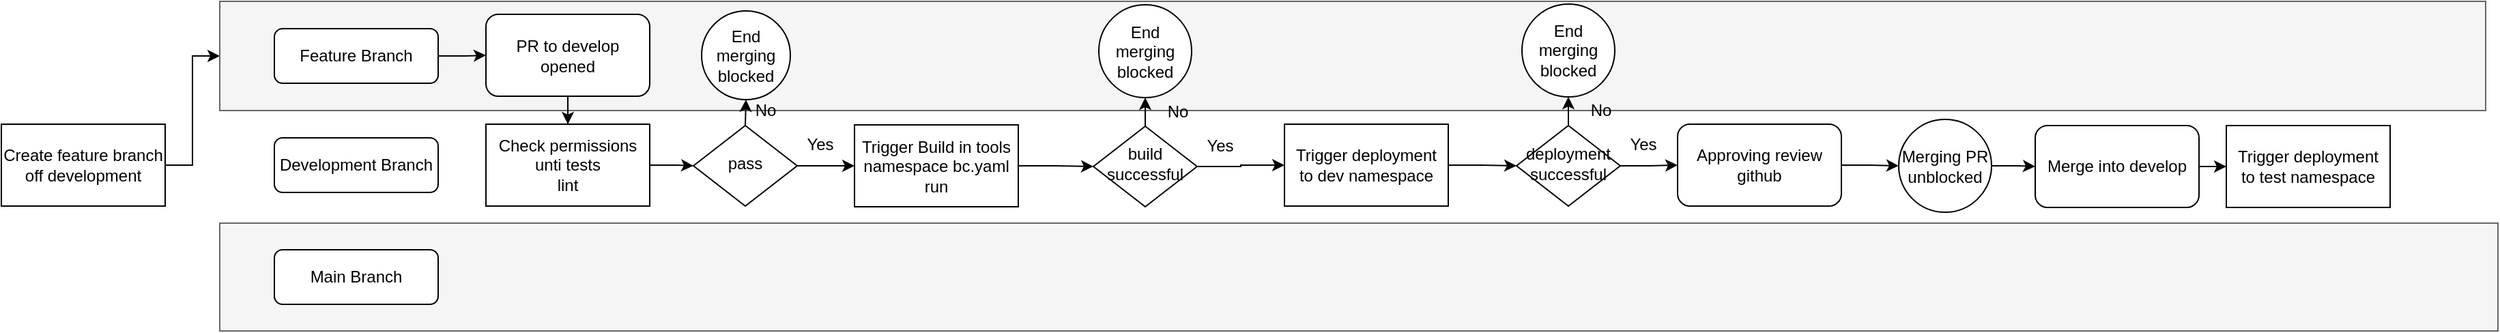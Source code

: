 <mxfile version="15.8.7" type="device"><diagram id="C5RBs43oDa-KdzZeNtuy" name="Page-1"><mxGraphModel dx="1493" dy="399" grid="1" gridSize="10" guides="1" tooltips="1" connect="1" arrows="1" fold="1" page="1" pageScale="1" pageWidth="827" pageHeight="1169" math="0" shadow="0"><root><mxCell id="WIyWlLk6GJQsqaUBKTNV-0"/><mxCell id="WIyWlLk6GJQsqaUBKTNV-1" parent="WIyWlLk6GJQsqaUBKTNV-0"/><mxCell id="0XehtuAvBu9vFtmr_XSe-4" value="" style="rounded=0;whiteSpace=wrap;html=1;fillColor=#f5f5f5;fontColor=#333333;strokeColor=#666666;" vertex="1" parent="WIyWlLk6GJQsqaUBKTNV-1"><mxGeometry x="80" y="682.5" width="1669" height="79" as="geometry"/></mxCell><mxCell id="0XehtuAvBu9vFtmr_XSe-0" value="" style="rounded=0;whiteSpace=wrap;html=1;fillColor=#f5f5f5;fontColor=#333333;strokeColor=#666666;" vertex="1" parent="WIyWlLk6GJQsqaUBKTNV-1"><mxGeometry x="80" y="520" width="1660" height="80" as="geometry"/></mxCell><mxCell id="0XehtuAvBu9vFtmr_XSe-61" value="" style="edgeStyle=orthogonalEdgeStyle;rounded=0;orthogonalLoop=1;jettySize=auto;html=1;" edge="1" parent="WIyWlLk6GJQsqaUBKTNV-1" source="0XehtuAvBu9vFtmr_XSe-1" target="0XehtuAvBu9vFtmr_XSe-59"><mxGeometry relative="1" as="geometry"/></mxCell><mxCell id="0XehtuAvBu9vFtmr_XSe-1" value="Feature Branch" style="rounded=1;whiteSpace=wrap;html=1;fontSize=12;glass=0;strokeWidth=1;shadow=0;" vertex="1" parent="WIyWlLk6GJQsqaUBKTNV-1"><mxGeometry x="120" y="540" width="120" height="40" as="geometry"/></mxCell><mxCell id="0XehtuAvBu9vFtmr_XSe-2" value="Development Branch" style="rounded=1;whiteSpace=wrap;html=1;fontSize=12;glass=0;strokeWidth=1;shadow=0;" vertex="1" parent="WIyWlLk6GJQsqaUBKTNV-1"><mxGeometry x="120" y="620" width="120" height="40" as="geometry"/></mxCell><mxCell id="0XehtuAvBu9vFtmr_XSe-3" value="Main Branch" style="rounded=1;whiteSpace=wrap;html=1;fontSize=12;glass=0;strokeWidth=1;shadow=0;" vertex="1" parent="WIyWlLk6GJQsqaUBKTNV-1"><mxGeometry x="120" y="702" width="120" height="40" as="geometry"/></mxCell><mxCell id="0XehtuAvBu9vFtmr_XSe-14" value="" style="edgeStyle=orthogonalEdgeStyle;rounded=0;orthogonalLoop=1;jettySize=auto;html=1;" edge="1" parent="WIyWlLk6GJQsqaUBKTNV-1" source="0XehtuAvBu9vFtmr_XSe-6" target="0XehtuAvBu9vFtmr_XSe-13"><mxGeometry relative="1" as="geometry"/></mxCell><mxCell id="0XehtuAvBu9vFtmr_XSe-6" value="Check permissions&lt;br&gt;unti tests&lt;br&gt;lint" style="rounded=0;whiteSpace=wrap;html=1;" vertex="1" parent="WIyWlLk6GJQsqaUBKTNV-1"><mxGeometry x="275" y="610" width="120" height="60" as="geometry"/></mxCell><mxCell id="0XehtuAvBu9vFtmr_XSe-8" style="edgeStyle=orthogonalEdgeStyle;rounded=0;orthogonalLoop=1;jettySize=auto;html=1;exitX=1;exitY=0.5;exitDx=0;exitDy=0;entryX=0;entryY=0.5;entryDx=0;entryDy=0;" edge="1" parent="WIyWlLk6GJQsqaUBKTNV-1" source="0XehtuAvBu9vFtmr_XSe-7" target="0XehtuAvBu9vFtmr_XSe-0"><mxGeometry relative="1" as="geometry"/></mxCell><mxCell id="0XehtuAvBu9vFtmr_XSe-7" value="Create feature branch off development" style="rounded=0;whiteSpace=wrap;html=1;" vertex="1" parent="WIyWlLk6GJQsqaUBKTNV-1"><mxGeometry x="-80" y="610" width="120" height="60" as="geometry"/></mxCell><mxCell id="0XehtuAvBu9vFtmr_XSe-20" value="" style="edgeStyle=orthogonalEdgeStyle;rounded=0;orthogonalLoop=1;jettySize=auto;html=1;" edge="1" parent="WIyWlLk6GJQsqaUBKTNV-1" source="0XehtuAvBu9vFtmr_XSe-13" target="0XehtuAvBu9vFtmr_XSe-19"><mxGeometry relative="1" as="geometry"/></mxCell><mxCell id="0XehtuAvBu9vFtmr_XSe-13" value="pass" style="rhombus;whiteSpace=wrap;html=1;shadow=0;fontFamily=Helvetica;fontSize=12;align=center;strokeWidth=1;spacing=6;spacingTop=-4;" vertex="1" parent="WIyWlLk6GJQsqaUBKTNV-1"><mxGeometry x="427" y="611" width="76" height="59" as="geometry"/></mxCell><mxCell id="0XehtuAvBu9vFtmr_XSe-16" value="End&lt;br&gt;merging blocked" style="ellipse;whiteSpace=wrap;html=1;aspect=fixed;" vertex="1" parent="WIyWlLk6GJQsqaUBKTNV-1"><mxGeometry x="433" y="527" width="65" height="65" as="geometry"/></mxCell><mxCell id="0XehtuAvBu9vFtmr_XSe-17" value="" style="endArrow=classic;html=1;rounded=0;exitX=0.5;exitY=0;exitDx=0;exitDy=0;entryX=0.5;entryY=1;entryDx=0;entryDy=0;" edge="1" parent="WIyWlLk6GJQsqaUBKTNV-1" source="0XehtuAvBu9vFtmr_XSe-13" target="0XehtuAvBu9vFtmr_XSe-16"><mxGeometry width="50" height="50" relative="1" as="geometry"><mxPoint x="560" y="580" as="sourcePoint"/><mxPoint x="610" y="530" as="targetPoint"/></mxGeometry></mxCell><mxCell id="0XehtuAvBu9vFtmr_XSe-18" value="No" style="text;html=1;strokeColor=none;fillColor=none;align=center;verticalAlign=middle;whiteSpace=wrap;rounded=0;" vertex="1" parent="WIyWlLk6GJQsqaUBKTNV-1"><mxGeometry x="450" y="585" width="60" height="30" as="geometry"/></mxCell><mxCell id="0XehtuAvBu9vFtmr_XSe-46" style="edgeStyle=orthogonalEdgeStyle;rounded=0;orthogonalLoop=1;jettySize=auto;html=1;entryX=0;entryY=0.5;entryDx=0;entryDy=0;" edge="1" parent="WIyWlLk6GJQsqaUBKTNV-1" source="0XehtuAvBu9vFtmr_XSe-19" target="0XehtuAvBu9vFtmr_XSe-37"><mxGeometry relative="1" as="geometry"/></mxCell><mxCell id="0XehtuAvBu9vFtmr_XSe-19" value="Trigger Build in tools namespace bc.yaml run" style="rounded=0;whiteSpace=wrap;html=1;" vertex="1" parent="WIyWlLk6GJQsqaUBKTNV-1"><mxGeometry x="545" y="610.5" width="120" height="60" as="geometry"/></mxCell><mxCell id="0XehtuAvBu9vFtmr_XSe-21" value="Yes" style="text;html=1;strokeColor=none;fillColor=none;align=center;verticalAlign=middle;whiteSpace=wrap;rounded=0;" vertex="1" parent="WIyWlLk6GJQsqaUBKTNV-1"><mxGeometry x="490" y="610" width="60" height="30" as="geometry"/></mxCell><mxCell id="0XehtuAvBu9vFtmr_XSe-41" value="" style="group" vertex="1" connectable="0" parent="WIyWlLk6GJQsqaUBKTNV-1"><mxGeometry x="720" y="545.5" width="123" height="125" as="geometry"/></mxCell><mxCell id="0XehtuAvBu9vFtmr_XSe-43" value="" style="edgeStyle=orthogonalEdgeStyle;rounded=0;orthogonalLoop=1;jettySize=auto;html=1;" edge="1" parent="0XehtuAvBu9vFtmr_XSe-41" source="0XehtuAvBu9vFtmr_XSe-37" target="0XehtuAvBu9vFtmr_XSe-38"><mxGeometry relative="1" as="geometry"/></mxCell><mxCell id="0XehtuAvBu9vFtmr_XSe-37" value="build successful" style="rhombus;whiteSpace=wrap;html=1;shadow=0;fontFamily=Helvetica;fontSize=12;align=center;strokeWidth=1;spacing=6;spacingTop=-4;" vertex="1" parent="0XehtuAvBu9vFtmr_XSe-41"><mxGeometry y="66" width="76" height="59" as="geometry"/></mxCell><mxCell id="0XehtuAvBu9vFtmr_XSe-38" value="End merging blocked" style="ellipse;whiteSpace=wrap;html=1;aspect=fixed;" vertex="1" parent="0XehtuAvBu9vFtmr_XSe-41"><mxGeometry x="4" y="-23" width="68" height="68" as="geometry"/></mxCell><mxCell id="0XehtuAvBu9vFtmr_XSe-40" value="Yes" style="text;html=1;strokeColor=none;fillColor=none;align=center;verticalAlign=middle;whiteSpace=wrap;rounded=0;" vertex="1" parent="0XehtuAvBu9vFtmr_XSe-41"><mxGeometry x="63" y="65" width="60" height="30" as="geometry"/></mxCell><mxCell id="0XehtuAvBu9vFtmr_XSe-39" value="No" style="text;html=1;strokeColor=none;fillColor=none;align=center;verticalAlign=middle;whiteSpace=wrap;rounded=0;" vertex="1" parent="0XehtuAvBu9vFtmr_XSe-41"><mxGeometry x="31.5" y="40" width="60" height="30" as="geometry"/></mxCell><mxCell id="0XehtuAvBu9vFtmr_XSe-56" style="edgeStyle=orthogonalEdgeStyle;rounded=0;orthogonalLoop=1;jettySize=auto;html=1;entryX=0;entryY=0.5;entryDx=0;entryDy=0;" edge="1" parent="WIyWlLk6GJQsqaUBKTNV-1" source="0XehtuAvBu9vFtmr_XSe-47" target="0XehtuAvBu9vFtmr_XSe-51"><mxGeometry relative="1" as="geometry"/></mxCell><mxCell id="0XehtuAvBu9vFtmr_XSe-47" value="Trigger deployment&lt;br&gt;to dev namespace" style="rounded=0;whiteSpace=wrap;html=1;" vertex="1" parent="WIyWlLk6GJQsqaUBKTNV-1"><mxGeometry x="860" y="610" width="120" height="60" as="geometry"/></mxCell><mxCell id="0XehtuAvBu9vFtmr_XSe-48" value="" style="edgeStyle=orthogonalEdgeStyle;rounded=0;orthogonalLoop=1;jettySize=auto;html=1;" edge="1" parent="WIyWlLk6GJQsqaUBKTNV-1" source="0XehtuAvBu9vFtmr_XSe-37" target="0XehtuAvBu9vFtmr_XSe-47"><mxGeometry relative="1" as="geometry"/></mxCell><mxCell id="0XehtuAvBu9vFtmr_XSe-49" value="" style="group" vertex="1" connectable="0" parent="WIyWlLk6GJQsqaUBKTNV-1"><mxGeometry x="1030" y="545" width="123" height="125" as="geometry"/></mxCell><mxCell id="0XehtuAvBu9vFtmr_XSe-50" value="" style="edgeStyle=orthogonalEdgeStyle;rounded=0;orthogonalLoop=1;jettySize=auto;html=1;" edge="1" parent="0XehtuAvBu9vFtmr_XSe-49" source="0XehtuAvBu9vFtmr_XSe-51" target="0XehtuAvBu9vFtmr_XSe-52"><mxGeometry relative="1" as="geometry"/></mxCell><mxCell id="0XehtuAvBu9vFtmr_XSe-51" value="deployment successful" style="rhombus;whiteSpace=wrap;html=1;shadow=0;fontFamily=Helvetica;fontSize=12;align=center;strokeWidth=1;spacing=6;spacingTop=-4;" vertex="1" parent="0XehtuAvBu9vFtmr_XSe-49"><mxGeometry y="66" width="76" height="59" as="geometry"/></mxCell><mxCell id="0XehtuAvBu9vFtmr_XSe-52" value="End merging blocked" style="ellipse;whiteSpace=wrap;html=1;aspect=fixed;" vertex="1" parent="0XehtuAvBu9vFtmr_XSe-49"><mxGeometry x="4" y="-23" width="68" height="68" as="geometry"/></mxCell><mxCell id="0XehtuAvBu9vFtmr_XSe-53" value="Yes" style="text;html=1;strokeColor=none;fillColor=none;align=center;verticalAlign=middle;whiteSpace=wrap;rounded=0;" vertex="1" parent="0XehtuAvBu9vFtmr_XSe-49"><mxGeometry x="63" y="65" width="60" height="30" as="geometry"/></mxCell><mxCell id="0XehtuAvBu9vFtmr_XSe-54" value="No" style="text;html=1;strokeColor=none;fillColor=none;align=center;verticalAlign=middle;whiteSpace=wrap;rounded=0;" vertex="1" parent="0XehtuAvBu9vFtmr_XSe-49"><mxGeometry x="31.5" y="40" width="60" height="30" as="geometry"/></mxCell><mxCell id="0XehtuAvBu9vFtmr_XSe-60" style="edgeStyle=orthogonalEdgeStyle;rounded=0;orthogonalLoop=1;jettySize=auto;html=1;" edge="1" parent="WIyWlLk6GJQsqaUBKTNV-1" source="0XehtuAvBu9vFtmr_XSe-59" target="0XehtuAvBu9vFtmr_XSe-6"><mxGeometry relative="1" as="geometry"/></mxCell><mxCell id="0XehtuAvBu9vFtmr_XSe-59" value="&lt;span&gt;PR to develop opened&lt;/span&gt;" style="rounded=1;whiteSpace=wrap;html=1;" vertex="1" parent="WIyWlLk6GJQsqaUBKTNV-1"><mxGeometry x="275" y="529.5" width="120" height="60" as="geometry"/></mxCell><mxCell id="0XehtuAvBu9vFtmr_XSe-65" style="edgeStyle=orthogonalEdgeStyle;rounded=0;orthogonalLoop=1;jettySize=auto;html=1;" edge="1" parent="WIyWlLk6GJQsqaUBKTNV-1" source="0XehtuAvBu9vFtmr_XSe-62" target="0XehtuAvBu9vFtmr_XSe-64"><mxGeometry relative="1" as="geometry"/></mxCell><mxCell id="0XehtuAvBu9vFtmr_XSe-62" value="Approving review github" style="rounded=1;whiteSpace=wrap;html=1;" vertex="1" parent="WIyWlLk6GJQsqaUBKTNV-1"><mxGeometry x="1148" y="610" width="120" height="60" as="geometry"/></mxCell><mxCell id="0XehtuAvBu9vFtmr_XSe-63" style="edgeStyle=orthogonalEdgeStyle;rounded=0;orthogonalLoop=1;jettySize=auto;html=1;entryX=0;entryY=0.5;entryDx=0;entryDy=0;" edge="1" parent="WIyWlLk6GJQsqaUBKTNV-1" source="0XehtuAvBu9vFtmr_XSe-51" target="0XehtuAvBu9vFtmr_XSe-62"><mxGeometry relative="1" as="geometry"/></mxCell><mxCell id="0XehtuAvBu9vFtmr_XSe-68" style="edgeStyle=orthogonalEdgeStyle;rounded=0;orthogonalLoop=1;jettySize=auto;html=1;" edge="1" parent="WIyWlLk6GJQsqaUBKTNV-1" source="0XehtuAvBu9vFtmr_XSe-64" target="0XehtuAvBu9vFtmr_XSe-66"><mxGeometry relative="1" as="geometry"/></mxCell><mxCell id="0XehtuAvBu9vFtmr_XSe-64" value="Merging PR unblocked" style="ellipse;whiteSpace=wrap;html=1;aspect=fixed;" vertex="1" parent="WIyWlLk6GJQsqaUBKTNV-1"><mxGeometry x="1310" y="606.5" width="68" height="68" as="geometry"/></mxCell><mxCell id="0XehtuAvBu9vFtmr_XSe-70" style="edgeStyle=orthogonalEdgeStyle;rounded=0;orthogonalLoop=1;jettySize=auto;html=1;entryX=0;entryY=0.5;entryDx=0;entryDy=0;" edge="1" parent="WIyWlLk6GJQsqaUBKTNV-1" source="0XehtuAvBu9vFtmr_XSe-66" target="0XehtuAvBu9vFtmr_XSe-69"><mxGeometry relative="1" as="geometry"/></mxCell><mxCell id="0XehtuAvBu9vFtmr_XSe-66" value="Merge into develop" style="rounded=1;whiteSpace=wrap;html=1;" vertex="1" parent="WIyWlLk6GJQsqaUBKTNV-1"><mxGeometry x="1410" y="611" width="120" height="60" as="geometry"/></mxCell><mxCell id="0XehtuAvBu9vFtmr_XSe-69" value="Trigger deployment&lt;br&gt;to test namespace" style="rounded=0;whiteSpace=wrap;html=1;" vertex="1" parent="WIyWlLk6GJQsqaUBKTNV-1"><mxGeometry x="1550" y="611" width="120" height="60" as="geometry"/></mxCell></root></mxGraphModel></diagram></mxfile>